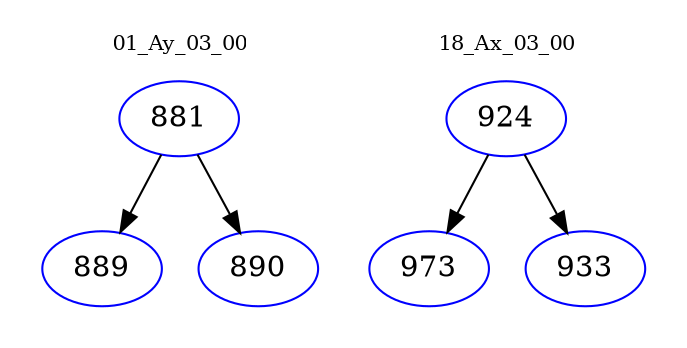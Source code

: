 digraph{
subgraph cluster_0 {
color = white
label = "01_Ay_03_00";
fontsize=10;
T0_881 [label="881", color="blue"]
T0_881 -> T0_889 [color="black"]
T0_889 [label="889", color="blue"]
T0_881 -> T0_890 [color="black"]
T0_890 [label="890", color="blue"]
}
subgraph cluster_1 {
color = white
label = "18_Ax_03_00";
fontsize=10;
T1_924 [label="924", color="blue"]
T1_924 -> T1_973 [color="black"]
T1_973 [label="973", color="blue"]
T1_924 -> T1_933 [color="black"]
T1_933 [label="933", color="blue"]
}
}
